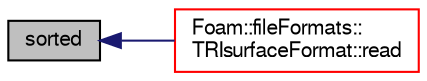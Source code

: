digraph "sorted"
{
  bgcolor="transparent";
  edge [fontname="FreeSans",fontsize="10",labelfontname="FreeSans",labelfontsize="10"];
  node [fontname="FreeSans",fontsize="10",shape=record];
  rankdir="LR";
  Node99 [label="sorted",height=0.2,width=0.4,color="black", fillcolor="grey75", style="filled", fontcolor="black"];
  Node99 -> Node100 [dir="back",color="midnightblue",fontsize="10",style="solid",fontname="FreeSans"];
  Node100 [label="Foam::fileFormats::\lTRIsurfaceFormat::read",height=0.2,width=0.4,color="red",URL="$a29658.html#a464ebd67acbdff0014d4dae69e3ec4be",tooltip="Read from file. "];
}
